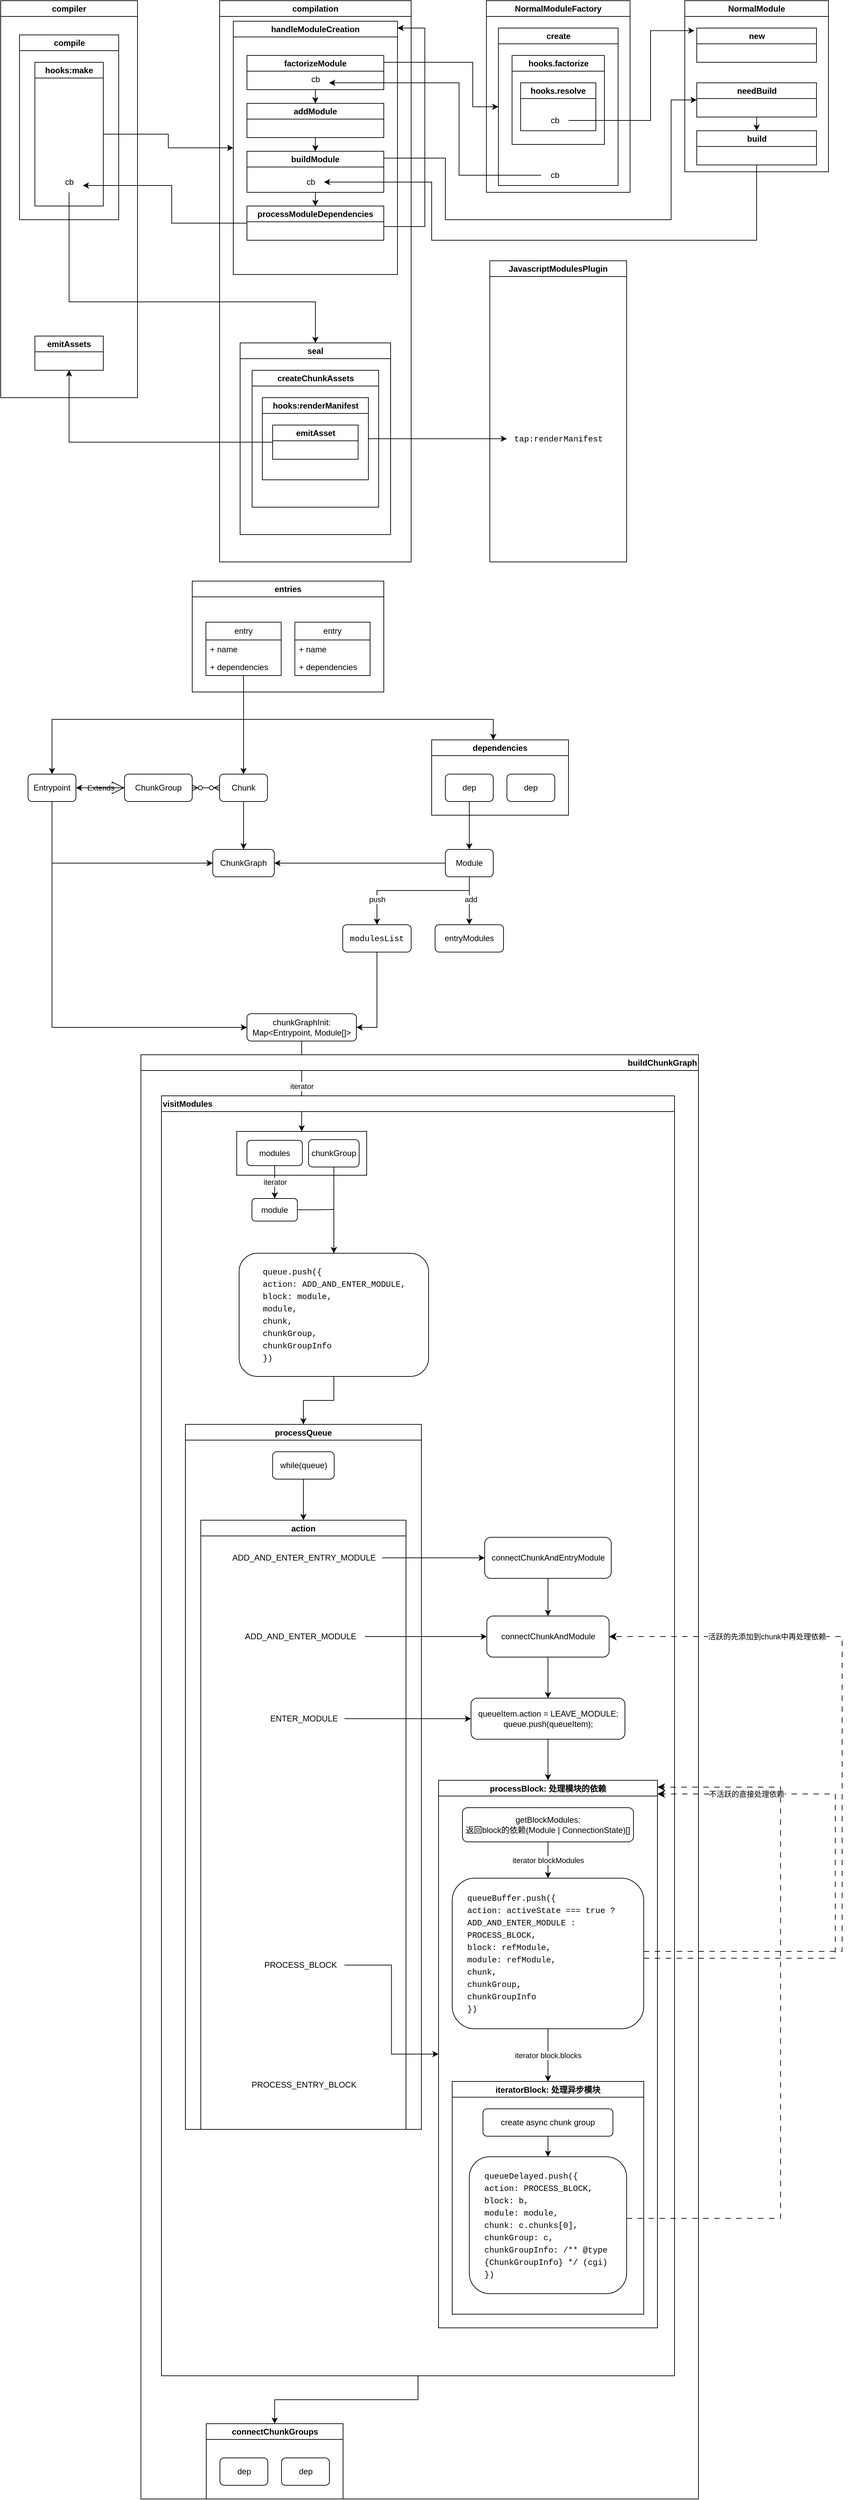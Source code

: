 <mxfile version="22.1.21" type="github">
  <diagram name="第 1 页" id="MVrE7ZpOwZZvy0ujSv35">
    <mxGraphModel dx="972" dy="691" grid="1" gridSize="10" guides="1" tooltips="1" connect="1" arrows="1" fold="1" page="1" pageScale="1" pageWidth="827" pageHeight="1169" math="0" shadow="0">
      <root>
        <mxCell id="0" />
        <mxCell id="1" parent="0" />
        <mxCell id="Hyx3UyOHCQJDbXDzl8Xv-9" value="compilation" style="swimlane;whiteSpace=wrap;html=1;" parent="1" vertex="1">
          <mxGeometry x="360" y="70" width="280" height="820" as="geometry">
            <mxRectangle x="70" y="110" width="110" height="30" as="alternateBounds" />
          </mxGeometry>
        </mxCell>
        <mxCell id="Hyx3UyOHCQJDbXDzl8Xv-68" value="seal" style="swimlane;whiteSpace=wrap;html=1;" parent="Hyx3UyOHCQJDbXDzl8Xv-9" vertex="1">
          <mxGeometry x="30" y="500" width="220" height="280" as="geometry" />
        </mxCell>
        <mxCell id="Hyx3UyOHCQJDbXDzl8Xv-69" value="createChunkAssets" style="swimlane;whiteSpace=wrap;html=1;" parent="Hyx3UyOHCQJDbXDzl8Xv-68" vertex="1">
          <mxGeometry x="17.5" y="40" width="185" height="200" as="geometry" />
        </mxCell>
        <mxCell id="Hyx3UyOHCQJDbXDzl8Xv-71" value="hooks:renderManifest" style="swimlane;whiteSpace=wrap;html=1;" parent="Hyx3UyOHCQJDbXDzl8Xv-69" vertex="1">
          <mxGeometry x="15" y="40" width="155" height="120" as="geometry" />
        </mxCell>
        <mxCell id="Hyx3UyOHCQJDbXDzl8Xv-72" value="emitAsset" style="swimlane;whiteSpace=wrap;html=1;" parent="Hyx3UyOHCQJDbXDzl8Xv-71" vertex="1">
          <mxGeometry x="15" y="40" width="125" height="50" as="geometry" />
        </mxCell>
        <mxCell id="Hyx3UyOHCQJDbXDzl8Xv-123" value="handleModuleCreation" style="swimlane;whiteSpace=wrap;html=1;" parent="Hyx3UyOHCQJDbXDzl8Xv-9" vertex="1">
          <mxGeometry x="20" y="30" width="240" height="370" as="geometry" />
        </mxCell>
        <mxCell id="Hyx3UyOHCQJDbXDzl8Xv-75" value="factorizeModule" style="swimlane;whiteSpace=wrap;html=1;" parent="Hyx3UyOHCQJDbXDzl8Xv-123" vertex="1">
          <mxGeometry x="20" y="50" width="200" height="50" as="geometry" />
        </mxCell>
        <mxCell id="Hyx3UyOHCQJDbXDzl8Xv-113" value="cb" style="text;html=1;align=center;verticalAlign=middle;resizable=0;points=[];autosize=1;strokeColor=none;fillColor=none;" parent="Hyx3UyOHCQJDbXDzl8Xv-75" vertex="1">
          <mxGeometry x="80" y="20" width="40" height="30" as="geometry" />
        </mxCell>
        <mxCell id="Hyx3UyOHCQJDbXDzl8Xv-79" value="addModule" style="swimlane;whiteSpace=wrap;html=1;" parent="Hyx3UyOHCQJDbXDzl8Xv-123" vertex="1">
          <mxGeometry x="20" y="120" width="200" height="50" as="geometry" />
        </mxCell>
        <mxCell id="Hyx3UyOHCQJDbXDzl8Xv-91" style="edgeStyle=orthogonalEdgeStyle;rounded=0;orthogonalLoop=1;jettySize=auto;html=1;" parent="Hyx3UyOHCQJDbXDzl8Xv-123" source="Hyx3UyOHCQJDbXDzl8Xv-75" target="Hyx3UyOHCQJDbXDzl8Xv-79" edge="1">
          <mxGeometry relative="1" as="geometry" />
        </mxCell>
        <mxCell id="Hyx3UyOHCQJDbXDzl8Xv-80" value="buildModule" style="swimlane;whiteSpace=wrap;html=1;" parent="Hyx3UyOHCQJDbXDzl8Xv-123" vertex="1">
          <mxGeometry x="20" y="190" width="200" height="60" as="geometry" />
        </mxCell>
        <mxCell id="Hyx3UyOHCQJDbXDzl8Xv-121" value="cb" style="text;html=1;align=center;verticalAlign=middle;resizable=0;points=[];autosize=1;strokeColor=none;fillColor=none;" parent="Hyx3UyOHCQJDbXDzl8Xv-80" vertex="1">
          <mxGeometry x="72.5" y="30" width="40" height="30" as="geometry" />
        </mxCell>
        <mxCell id="Hyx3UyOHCQJDbXDzl8Xv-92" style="edgeStyle=orthogonalEdgeStyle;rounded=0;orthogonalLoop=1;jettySize=auto;html=1;" parent="Hyx3UyOHCQJDbXDzl8Xv-123" source="Hyx3UyOHCQJDbXDzl8Xv-79" target="Hyx3UyOHCQJDbXDzl8Xv-80" edge="1">
          <mxGeometry relative="1" as="geometry" />
        </mxCell>
        <mxCell id="Hyx3UyOHCQJDbXDzl8Xv-126" style="edgeStyle=orthogonalEdgeStyle;rounded=0;orthogonalLoop=1;jettySize=auto;html=1;" parent="Hyx3UyOHCQJDbXDzl8Xv-123" source="Hyx3UyOHCQJDbXDzl8Xv-81" target="Hyx3UyOHCQJDbXDzl8Xv-123" edge="1">
          <mxGeometry relative="1" as="geometry">
            <Array as="points">
              <mxPoint x="280" y="300" />
              <mxPoint x="280" y="10" />
            </Array>
          </mxGeometry>
        </mxCell>
        <mxCell id="Hyx3UyOHCQJDbXDzl8Xv-81" value="processModuleDependencies" style="swimlane;whiteSpace=wrap;html=1;" parent="Hyx3UyOHCQJDbXDzl8Xv-123" vertex="1">
          <mxGeometry x="20" y="270" width="200" height="50" as="geometry" />
        </mxCell>
        <mxCell id="Hyx3UyOHCQJDbXDzl8Xv-93" style="edgeStyle=orthogonalEdgeStyle;rounded=0;orthogonalLoop=1;jettySize=auto;html=1;" parent="Hyx3UyOHCQJDbXDzl8Xv-123" source="Hyx3UyOHCQJDbXDzl8Xv-80" target="Hyx3UyOHCQJDbXDzl8Xv-81" edge="1">
          <mxGeometry relative="1" as="geometry" />
        </mxCell>
        <mxCell id="Hyx3UyOHCQJDbXDzl8Xv-11" value="compiler" style="swimlane;whiteSpace=wrap;html=1;" parent="1" vertex="1">
          <mxGeometry x="40" y="70" width="200" height="580" as="geometry">
            <mxRectangle x="70" y="110" width="110" height="30" as="alternateBounds" />
          </mxGeometry>
        </mxCell>
        <mxCell id="Hyx3UyOHCQJDbXDzl8Xv-83" value="compile" style="swimlane;whiteSpace=wrap;html=1;" parent="Hyx3UyOHCQJDbXDzl8Xv-11" vertex="1">
          <mxGeometry x="27.5" y="50" width="145" height="270" as="geometry" />
        </mxCell>
        <mxCell id="Hyx3UyOHCQJDbXDzl8Xv-84" value="hooks:make" style="swimlane;whiteSpace=wrap;html=1;" parent="Hyx3UyOHCQJDbXDzl8Xv-83" vertex="1">
          <mxGeometry x="22.5" y="40" width="100" height="210" as="geometry" />
        </mxCell>
        <mxCell id="Hyx3UyOHCQJDbXDzl8Xv-85" value="cb" style="text;html=1;align=center;verticalAlign=middle;resizable=0;points=[];autosize=1;strokeColor=none;fillColor=none;" parent="Hyx3UyOHCQJDbXDzl8Xv-84" vertex="1">
          <mxGeometry x="30" y="160" width="40" height="30" as="geometry" />
        </mxCell>
        <mxCell id="Hyx3UyOHCQJDbXDzl8Xv-87" value="emitAssets" style="swimlane;whiteSpace=wrap;html=1;" parent="Hyx3UyOHCQJDbXDzl8Xv-11" vertex="1">
          <mxGeometry x="50" y="490" width="100" height="50" as="geometry" />
        </mxCell>
        <mxCell id="Hyx3UyOHCQJDbXDzl8Xv-27" value="JavascriptModulesPlugin" style="swimlane;whiteSpace=wrap;html=1;" parent="1" vertex="1">
          <mxGeometry x="755" y="450" width="200" height="440" as="geometry">
            <mxRectangle x="70" y="110" width="110" height="30" as="alternateBounds" />
          </mxGeometry>
        </mxCell>
        <mxCell id="Hyx3UyOHCQJDbXDzl8Xv-31" value="&lt;div style=&quot;font-family: Menlo, Monaco, &amp;quot;Courier New&amp;quot;, monospace; line-height: 18px;&quot;&gt;tap:renderManifest&lt;/div&gt;" style="text;html=1;align=center;verticalAlign=middle;resizable=0;points=[];autosize=1;strokeColor=none;fillColor=none;labelBackgroundColor=default;fontColor=default;" parent="Hyx3UyOHCQJDbXDzl8Xv-27" vertex="1">
          <mxGeometry x="25" y="245" width="150" height="30" as="geometry" />
        </mxCell>
        <mxCell id="Hyx3UyOHCQJDbXDzl8Xv-40" style="edgeStyle=orthogonalEdgeStyle;rounded=0;orthogonalLoop=1;jettySize=auto;html=1;" parent="1" source="Hyx3UyOHCQJDbXDzl8Xv-71" target="Hyx3UyOHCQJDbXDzl8Xv-31" edge="1">
          <mxGeometry relative="1" as="geometry">
            <mxPoint x="475" y="375" as="sourcePoint" />
          </mxGeometry>
        </mxCell>
        <mxCell id="Hyx3UyOHCQJDbXDzl8Xv-64" style="edgeStyle=orthogonalEdgeStyle;rounded=0;orthogonalLoop=1;jettySize=auto;html=1;entryX=0.5;entryY=0;entryDx=0;entryDy=0;" parent="1" source="Hyx3UyOHCQJDbXDzl8Xv-85" target="Hyx3UyOHCQJDbXDzl8Xv-68" edge="1">
          <mxGeometry relative="1" as="geometry">
            <mxPoint x="151.5" y="365" as="sourcePoint" />
            <mxPoint x="360" y="265" as="targetPoint" />
            <Array as="points">
              <mxPoint x="140" y="510" />
              <mxPoint x="500" y="510" />
            </Array>
          </mxGeometry>
        </mxCell>
        <mxCell id="Hyx3UyOHCQJDbXDzl8Xv-74" style="edgeStyle=orthogonalEdgeStyle;rounded=0;orthogonalLoop=1;jettySize=auto;html=1;" parent="1" source="Hyx3UyOHCQJDbXDzl8Xv-72" target="Hyx3UyOHCQJDbXDzl8Xv-87" edge="1">
          <mxGeometry relative="1" as="geometry">
            <mxPoint x="171.5" y="535" as="targetPoint" />
          </mxGeometry>
        </mxCell>
        <mxCell id="Hyx3UyOHCQJDbXDzl8Xv-90" style="edgeStyle=orthogonalEdgeStyle;rounded=0;orthogonalLoop=1;jettySize=auto;html=1;" parent="1" source="Hyx3UyOHCQJDbXDzl8Xv-81" target="Hyx3UyOHCQJDbXDzl8Xv-85" edge="1">
          <mxGeometry relative="1" as="geometry">
            <Array as="points">
              <mxPoint x="290" y="395" />
              <mxPoint x="290" y="340" />
            </Array>
          </mxGeometry>
        </mxCell>
        <mxCell id="Hyx3UyOHCQJDbXDzl8Xv-94" value="NormalModuleFactory" style="swimlane;whiteSpace=wrap;html=1;" parent="1" vertex="1">
          <mxGeometry x="750" y="70" width="210" height="280" as="geometry" />
        </mxCell>
        <mxCell id="Hyx3UyOHCQJDbXDzl8Xv-95" value="create" style="swimlane;whiteSpace=wrap;html=1;" parent="Hyx3UyOHCQJDbXDzl8Xv-94" vertex="1">
          <mxGeometry x="17.5" y="40" width="175" height="230" as="geometry" />
        </mxCell>
        <mxCell id="Hyx3UyOHCQJDbXDzl8Xv-96" value="hooks.factorize" style="swimlane;whiteSpace=wrap;html=1;" parent="Hyx3UyOHCQJDbXDzl8Xv-95" vertex="1">
          <mxGeometry x="20" y="40" width="135" height="130" as="geometry" />
        </mxCell>
        <mxCell id="Hyx3UyOHCQJDbXDzl8Xv-99" value="hooks.resolve" style="swimlane;whiteSpace=wrap;html=1;" parent="Hyx3UyOHCQJDbXDzl8Xv-96" vertex="1">
          <mxGeometry x="12.5" y="40" width="110" height="70" as="geometry" />
        </mxCell>
        <mxCell id="Hyx3UyOHCQJDbXDzl8Xv-108" value="cb" style="text;html=1;align=center;verticalAlign=middle;resizable=0;points=[];autosize=1;strokeColor=none;fillColor=none;" parent="Hyx3UyOHCQJDbXDzl8Xv-99" vertex="1">
          <mxGeometry x="30" y="40" width="40" height="30" as="geometry" />
        </mxCell>
        <mxCell id="Hyx3UyOHCQJDbXDzl8Xv-111" value="cb" style="text;html=1;align=center;verticalAlign=middle;resizable=0;points=[];autosize=1;strokeColor=none;fillColor=none;" parent="Hyx3UyOHCQJDbXDzl8Xv-95" vertex="1">
          <mxGeometry x="62.5" y="200" width="40" height="30" as="geometry" />
        </mxCell>
        <mxCell id="Hyx3UyOHCQJDbXDzl8Xv-101" value="NormalModule" style="swimlane;whiteSpace=wrap;html=1;" parent="1" vertex="1">
          <mxGeometry x="1040" y="70" width="210" height="250" as="geometry" />
        </mxCell>
        <mxCell id="Hyx3UyOHCQJDbXDzl8Xv-105" value="new" style="swimlane;whiteSpace=wrap;html=1;" parent="Hyx3UyOHCQJDbXDzl8Xv-101" vertex="1">
          <mxGeometry x="17.5" y="40" width="175" height="50" as="geometry" />
        </mxCell>
        <mxCell id="Hyx3UyOHCQJDbXDzl8Xv-118" value="build" style="swimlane;whiteSpace=wrap;html=1;" parent="Hyx3UyOHCQJDbXDzl8Xv-101" vertex="1">
          <mxGeometry x="17.5" y="190" width="175" height="50" as="geometry" />
        </mxCell>
        <mxCell id="Hyx3UyOHCQJDbXDzl8Xv-120" style="edgeStyle=orthogonalEdgeStyle;rounded=0;orthogonalLoop=1;jettySize=auto;html=1;" parent="Hyx3UyOHCQJDbXDzl8Xv-101" source="Hyx3UyOHCQJDbXDzl8Xv-117" target="Hyx3UyOHCQJDbXDzl8Xv-118" edge="1">
          <mxGeometry relative="1" as="geometry" />
        </mxCell>
        <mxCell id="Hyx3UyOHCQJDbXDzl8Xv-117" value="needBuild" style="swimlane;whiteSpace=wrap;html=1;" parent="Hyx3UyOHCQJDbXDzl8Xv-101" vertex="1">
          <mxGeometry x="17.5" y="120" width="175" height="50" as="geometry" />
        </mxCell>
        <mxCell id="Hyx3UyOHCQJDbXDzl8Xv-109" style="edgeStyle=orthogonalEdgeStyle;rounded=0;orthogonalLoop=1;jettySize=auto;html=1;entryX=-0.02;entryY=0.076;entryDx=0;entryDy=0;entryPerimeter=0;" parent="1" source="Hyx3UyOHCQJDbXDzl8Xv-108" target="Hyx3UyOHCQJDbXDzl8Xv-105" edge="1">
          <mxGeometry relative="1" as="geometry">
            <Array as="points">
              <mxPoint x="990" y="245" />
              <mxPoint x="990" y="114" />
            </Array>
          </mxGeometry>
        </mxCell>
        <mxCell id="Hyx3UyOHCQJDbXDzl8Xv-110" style="edgeStyle=orthogonalEdgeStyle;rounded=0;orthogonalLoop=1;jettySize=auto;html=1;" parent="1" source="Hyx3UyOHCQJDbXDzl8Xv-75" target="Hyx3UyOHCQJDbXDzl8Xv-95" edge="1">
          <mxGeometry relative="1" as="geometry">
            <mxPoint x="550" y="124" as="targetPoint" />
            <Array as="points">
              <mxPoint x="730" y="160" />
              <mxPoint x="730" y="225" />
            </Array>
          </mxGeometry>
        </mxCell>
        <mxCell id="Hyx3UyOHCQJDbXDzl8Xv-114" style="edgeStyle=orthogonalEdgeStyle;rounded=0;orthogonalLoop=1;jettySize=auto;html=1;" parent="1" source="Hyx3UyOHCQJDbXDzl8Xv-111" target="Hyx3UyOHCQJDbXDzl8Xv-113" edge="1">
          <mxGeometry relative="1" as="geometry">
            <Array as="points">
              <mxPoint x="710" y="325" />
              <mxPoint x="710" y="190" />
            </Array>
          </mxGeometry>
        </mxCell>
        <mxCell id="Hyx3UyOHCQJDbXDzl8Xv-119" style="edgeStyle=orthogonalEdgeStyle;rounded=0;orthogonalLoop=1;jettySize=auto;html=1;" parent="1" source="Hyx3UyOHCQJDbXDzl8Xv-80" target="Hyx3UyOHCQJDbXDzl8Xv-117" edge="1">
          <mxGeometry relative="1" as="geometry">
            <Array as="points">
              <mxPoint x="690" y="300" />
              <mxPoint x="690" y="390" />
              <mxPoint x="1020" y="390" />
              <mxPoint x="1020" y="215" />
            </Array>
          </mxGeometry>
        </mxCell>
        <mxCell id="Hyx3UyOHCQJDbXDzl8Xv-122" style="edgeStyle=orthogonalEdgeStyle;rounded=0;orthogonalLoop=1;jettySize=auto;html=1;" parent="1" source="Hyx3UyOHCQJDbXDzl8Xv-118" target="Hyx3UyOHCQJDbXDzl8Xv-121" edge="1">
          <mxGeometry relative="1" as="geometry">
            <Array as="points">
              <mxPoint x="1145" y="420" />
              <mxPoint x="670" y="420" />
              <mxPoint x="670" y="335" />
            </Array>
          </mxGeometry>
        </mxCell>
        <mxCell id="Hyx3UyOHCQJDbXDzl8Xv-124" style="edgeStyle=orthogonalEdgeStyle;rounded=0;orthogonalLoop=1;jettySize=auto;html=1;" parent="1" source="Hyx3UyOHCQJDbXDzl8Xv-84" target="Hyx3UyOHCQJDbXDzl8Xv-123" edge="1">
          <mxGeometry relative="1" as="geometry" />
        </mxCell>
        <mxCell id="Hyx3UyOHCQJDbXDzl8Xv-207" style="edgeStyle=orthogonalEdgeStyle;rounded=0;orthogonalLoop=1;jettySize=auto;html=1;" parent="1" source="Hyx3UyOHCQJDbXDzl8Xv-208" target="Hyx3UyOHCQJDbXDzl8Xv-217" edge="1">
          <mxGeometry relative="1" as="geometry">
            <Array as="points">
              <mxPoint x="395" y="1120" />
              <mxPoint x="115" y="1120" />
            </Array>
          </mxGeometry>
        </mxCell>
        <mxCell id="Hyx3UyOHCQJDbXDzl8Xv-214" style="edgeStyle=orthogonalEdgeStyle;rounded=0;orthogonalLoop=1;jettySize=auto;html=1;" parent="1" source="Hyx3UyOHCQJDbXDzl8Xv-208" target="Hyx3UyOHCQJDbXDzl8Xv-216" edge="1">
          <mxGeometry relative="1" as="geometry">
            <mxPoint x="166" y="1132" as="targetPoint" />
          </mxGeometry>
        </mxCell>
        <mxCell id="Hyx3UyOHCQJDbXDzl8Xv-247" style="edgeStyle=orthogonalEdgeStyle;rounded=0;orthogonalLoop=1;jettySize=auto;html=1;" parent="1" source="Hyx3UyOHCQJDbXDzl8Xv-216" target="Hyx3UyOHCQJDbXDzl8Xv-237" edge="1">
          <mxGeometry relative="1" as="geometry">
            <Array as="points">
              <mxPoint x="395" y="1330" />
            </Array>
          </mxGeometry>
        </mxCell>
        <mxCell id="Hyx3UyOHCQJDbXDzl8Xv-216" value="Chunk" style="rounded=1;whiteSpace=wrap;html=1;" parent="1" vertex="1">
          <mxGeometry x="360" y="1200" width="70" height="40" as="geometry" />
        </mxCell>
        <mxCell id="Hyx3UyOHCQJDbXDzl8Xv-219" value="Extends" style="endArrow=block;endSize=16;endFill=0;html=1;rounded=0;" parent="1" source="Hyx3UyOHCQJDbXDzl8Xv-217" target="Hyx3UyOHCQJDbXDzl8Xv-218" edge="1">
          <mxGeometry x="0.01" width="160" relative="1" as="geometry">
            <mxPoint x="265.44" y="1309" as="sourcePoint" />
            <mxPoint x="265.44" y="1375" as="targetPoint" />
            <mxPoint as="offset" />
          </mxGeometry>
        </mxCell>
        <mxCell id="Hyx3UyOHCQJDbXDzl8Xv-220" value="" style="edgeStyle=entityRelationEdgeStyle;fontSize=12;html=1;endArrow=ERzeroToMany;endFill=1;startArrow=ERzeroToMany;rounded=0;" parent="1" source="Hyx3UyOHCQJDbXDzl8Xv-216" target="Hyx3UyOHCQJDbXDzl8Xv-218" edge="1">
          <mxGeometry width="100" height="100" relative="1" as="geometry">
            <mxPoint x="411" y="1330" as="sourcePoint" />
            <mxPoint x="351" y="1450" as="targetPoint" />
          </mxGeometry>
        </mxCell>
        <mxCell id="Hyx3UyOHCQJDbXDzl8Xv-222" style="edgeStyle=orthogonalEdgeStyle;rounded=0;orthogonalLoop=1;jettySize=auto;html=1;" parent="1" source="Hyx3UyOHCQJDbXDzl8Xv-208" target="Hyx3UyOHCQJDbXDzl8Xv-276" edge="1">
          <mxGeometry relative="1" as="geometry">
            <mxPoint x="421.0" y="1170" as="targetPoint" />
            <Array as="points">
              <mxPoint x="395" y="1120" />
              <mxPoint x="760" y="1120" />
            </Array>
          </mxGeometry>
        </mxCell>
        <mxCell id="Hyx3UyOHCQJDbXDzl8Xv-238" value="" style="edgeStyle=orthogonalEdgeStyle;rounded=0;orthogonalLoop=1;jettySize=auto;html=1;" parent="1" source="Hyx3UyOHCQJDbXDzl8Xv-234" target="Hyx3UyOHCQJDbXDzl8Xv-237" edge="1">
          <mxGeometry relative="1" as="geometry">
            <mxPoint x="241" y="1520" as="targetPoint" />
            <Array as="points">
              <mxPoint x="725" y="1330" />
            </Array>
          </mxGeometry>
        </mxCell>
        <mxCell id="Hyx3UyOHCQJDbXDzl8Xv-278" style="edgeStyle=orthogonalEdgeStyle;rounded=0;orthogonalLoop=1;jettySize=auto;html=1;" parent="1" source="Hyx3UyOHCQJDbXDzl8Xv-234" target="Hyx3UyOHCQJDbXDzl8Xv-258" edge="1">
          <mxGeometry relative="1" as="geometry" />
        </mxCell>
        <mxCell id="Hyx3UyOHCQJDbXDzl8Xv-279" value="add" style="edgeLabel;html=1;align=center;verticalAlign=middle;resizable=0;points=[];" parent="Hyx3UyOHCQJDbXDzl8Xv-278" vertex="1" connectable="0">
          <mxGeometry x="-0.076" y="2" relative="1" as="geometry">
            <mxPoint as="offset" />
          </mxGeometry>
        </mxCell>
        <mxCell id="Hyx3UyOHCQJDbXDzl8Xv-284" style="edgeStyle=orthogonalEdgeStyle;rounded=0;orthogonalLoop=1;jettySize=auto;html=1;" parent="1" source="Hyx3UyOHCQJDbXDzl8Xv-234" target="Hyx3UyOHCQJDbXDzl8Xv-283" edge="1">
          <mxGeometry relative="1" as="geometry">
            <Array as="points">
              <mxPoint x="725" y="1370" />
              <mxPoint x="590" y="1370" />
            </Array>
          </mxGeometry>
        </mxCell>
        <mxCell id="Hyx3UyOHCQJDbXDzl8Xv-287" value="push" style="edgeLabel;html=1;align=center;verticalAlign=middle;resizable=0;points=[];" parent="Hyx3UyOHCQJDbXDzl8Xv-284" vertex="1" connectable="0">
          <mxGeometry x="0.632" relative="1" as="geometry">
            <mxPoint as="offset" />
          </mxGeometry>
        </mxCell>
        <mxCell id="Hyx3UyOHCQJDbXDzl8Xv-234" value="Module" style="rounded=1;whiteSpace=wrap;html=1;" parent="1" vertex="1">
          <mxGeometry x="690" y="1310" width="70" height="40" as="geometry" />
        </mxCell>
        <mxCell id="Hyx3UyOHCQJDbXDzl8Xv-237" value="ChunkGraph" style="rounded=1;whiteSpace=wrap;html=1;" parent="1" vertex="1">
          <mxGeometry x="350" y="1310" width="90" height="40" as="geometry" />
        </mxCell>
        <mxCell id="Hyx3UyOHCQJDbXDzl8Xv-243" value="" style="edgeStyle=orthogonalEdgeStyle;rounded=0;orthogonalLoop=1;jettySize=auto;html=1;" parent="1" source="Hyx3UyOHCQJDbXDzl8Xv-218" target="Hyx3UyOHCQJDbXDzl8Xv-217" edge="1">
          <mxGeometry relative="1" as="geometry">
            <mxPoint x="330" y="1320" as="sourcePoint" />
            <mxPoint x="115" y="1500" as="targetPoint" />
            <Array as="points" />
          </mxGeometry>
        </mxCell>
        <mxCell id="Hyx3UyOHCQJDbXDzl8Xv-246" style="edgeStyle=orthogonalEdgeStyle;rounded=0;orthogonalLoop=1;jettySize=auto;html=1;" parent="1" source="Hyx3UyOHCQJDbXDzl8Xv-217" target="Hyx3UyOHCQJDbXDzl8Xv-237" edge="1">
          <mxGeometry relative="1" as="geometry">
            <Array as="points">
              <mxPoint x="115" y="1330" />
            </Array>
          </mxGeometry>
        </mxCell>
        <mxCell id="Hyx3UyOHCQJDbXDzl8Xv-272" style="edgeStyle=orthogonalEdgeStyle;rounded=0;orthogonalLoop=1;jettySize=auto;html=1;" parent="1" source="Hyx3UyOHCQJDbXDzl8Xv-217" target="Hyx3UyOHCQJDbXDzl8Xv-273" edge="1">
          <mxGeometry relative="1" as="geometry">
            <mxPoint x="120" y="1640" as="targetPoint" />
            <Array as="points">
              <mxPoint x="115" y="1570" />
            </Array>
          </mxGeometry>
        </mxCell>
        <mxCell id="Hyx3UyOHCQJDbXDzl8Xv-217" value="Entrypoint" style="rounded=1;whiteSpace=wrap;html=1;" parent="1" vertex="1">
          <mxGeometry x="80" y="1200" width="70" height="40" as="geometry" />
        </mxCell>
        <mxCell id="Hyx3UyOHCQJDbXDzl8Xv-218" value="ChunkGroup" style="rounded=1;whiteSpace=wrap;html=1;" parent="1" vertex="1">
          <mxGeometry x="221" y="1200" width="99" height="40" as="geometry" />
        </mxCell>
        <mxCell id="Hyx3UyOHCQJDbXDzl8Xv-258" value="entryModules" style="rounded=1;whiteSpace=wrap;html=1;" parent="1" vertex="1">
          <mxGeometry x="675" y="1420" width="100" height="40" as="geometry" />
        </mxCell>
        <mxCell id="wv2YPF_jsLJIBkKBlA4p-21" style="edgeStyle=orthogonalEdgeStyle;rounded=0;orthogonalLoop=1;jettySize=auto;html=1;" parent="1" source="Hyx3UyOHCQJDbXDzl8Xv-273" target="wv2YPF_jsLJIBkKBlA4p-72" edge="1">
          <mxGeometry relative="1" as="geometry">
            <mxPoint x="480" y="1710" as="targetPoint" />
          </mxGeometry>
        </mxCell>
        <mxCell id="wv2YPF_jsLJIBkKBlA4p-48" value="iterator" style="edgeLabel;html=1;align=center;verticalAlign=middle;resizable=0;points=[];" parent="wv2YPF_jsLJIBkKBlA4p-21" vertex="1" connectable="0">
          <mxGeometry x="0.067" y="2" relative="1" as="geometry">
            <mxPoint x="-2" y="-5" as="offset" />
          </mxGeometry>
        </mxCell>
        <mxCell id="Hyx3UyOHCQJDbXDzl8Xv-273" value="chunkGraphInit:&lt;br&gt;Map&amp;lt;Entrypoint, Module[]&amp;gt;" style="rounded=1;whiteSpace=wrap;html=1;" parent="1" vertex="1">
          <mxGeometry x="400" y="1550" width="160" height="40" as="geometry" />
        </mxCell>
        <mxCell id="Hyx3UyOHCQJDbXDzl8Xv-275" value="entries" style="swimlane;whiteSpace=wrap;html=1;" parent="1" vertex="1">
          <mxGeometry x="320" y="918" width="280" height="162" as="geometry" />
        </mxCell>
        <mxCell id="Hyx3UyOHCQJDbXDzl8Xv-208" value="entry" style="swimlane;fontStyle=0;childLayout=stackLayout;horizontal=1;startSize=26;fillColor=none;horizontalStack=0;resizeParent=1;resizeParentMax=0;resizeLast=0;collapsible=1;marginBottom=0;whiteSpace=wrap;html=1;" parent="Hyx3UyOHCQJDbXDzl8Xv-275" vertex="1">
          <mxGeometry x="20" y="60" width="110" height="78" as="geometry" />
        </mxCell>
        <mxCell id="Hyx3UyOHCQJDbXDzl8Xv-209" value="+ name" style="text;strokeColor=none;fillColor=none;align=left;verticalAlign=top;spacingLeft=4;spacingRight=4;overflow=hidden;rotatable=0;points=[[0,0.5],[1,0.5]];portConstraint=eastwest;whiteSpace=wrap;html=1;" parent="Hyx3UyOHCQJDbXDzl8Xv-208" vertex="1">
          <mxGeometry y="26" width="110" height="26" as="geometry" />
        </mxCell>
        <mxCell id="Hyx3UyOHCQJDbXDzl8Xv-210" value="+&amp;nbsp;dependencies" style="text;strokeColor=none;fillColor=none;align=left;verticalAlign=top;spacingLeft=4;spacingRight=4;overflow=hidden;rotatable=0;points=[[0,0.5],[1,0.5]];portConstraint=eastwest;whiteSpace=wrap;html=1;" parent="Hyx3UyOHCQJDbXDzl8Xv-208" vertex="1">
          <mxGeometry y="52" width="110" height="26" as="geometry" />
        </mxCell>
        <mxCell id="Hyx3UyOHCQJDbXDzl8Xv-211" value="entry" style="swimlane;fontStyle=0;childLayout=stackLayout;horizontal=1;startSize=26;fillColor=none;horizontalStack=0;resizeParent=1;resizeParentMax=0;resizeLast=0;collapsible=1;marginBottom=0;whiteSpace=wrap;html=1;" parent="Hyx3UyOHCQJDbXDzl8Xv-275" vertex="1">
          <mxGeometry x="150" y="60" width="110" height="78" as="geometry" />
        </mxCell>
        <mxCell id="Hyx3UyOHCQJDbXDzl8Xv-212" value="+ name" style="text;strokeColor=none;fillColor=none;align=left;verticalAlign=top;spacingLeft=4;spacingRight=4;overflow=hidden;rotatable=0;points=[[0,0.5],[1,0.5]];portConstraint=eastwest;whiteSpace=wrap;html=1;" parent="Hyx3UyOHCQJDbXDzl8Xv-211" vertex="1">
          <mxGeometry y="26" width="110" height="26" as="geometry" />
        </mxCell>
        <mxCell id="Hyx3UyOHCQJDbXDzl8Xv-213" value="+&amp;nbsp;dependencies" style="text;strokeColor=none;fillColor=none;align=left;verticalAlign=top;spacingLeft=4;spacingRight=4;overflow=hidden;rotatable=0;points=[[0,0.5],[1,0.5]];portConstraint=eastwest;whiteSpace=wrap;html=1;" parent="Hyx3UyOHCQJDbXDzl8Xv-211" vertex="1">
          <mxGeometry y="52" width="110" height="26" as="geometry" />
        </mxCell>
        <mxCell id="Hyx3UyOHCQJDbXDzl8Xv-276" value="dependencies" style="swimlane;whiteSpace=wrap;html=1;" parent="1" vertex="1">
          <mxGeometry x="670" y="1150" width="200" height="110" as="geometry" />
        </mxCell>
        <mxCell id="Hyx3UyOHCQJDbXDzl8Xv-221" value="dep" style="rounded=1;whiteSpace=wrap;html=1;" parent="Hyx3UyOHCQJDbXDzl8Xv-276" vertex="1">
          <mxGeometry x="20" y="50" width="70" height="40" as="geometry" />
        </mxCell>
        <mxCell id="Hyx3UyOHCQJDbXDzl8Xv-227" value="dep" style="rounded=1;whiteSpace=wrap;html=1;" parent="Hyx3UyOHCQJDbXDzl8Xv-276" vertex="1">
          <mxGeometry x="110" y="50" width="70" height="40" as="geometry" />
        </mxCell>
        <mxCell id="Hyx3UyOHCQJDbXDzl8Xv-277" style="edgeStyle=orthogonalEdgeStyle;rounded=0;orthogonalLoop=1;jettySize=auto;html=1;" parent="1" source="Hyx3UyOHCQJDbXDzl8Xv-221" target="Hyx3UyOHCQJDbXDzl8Xv-234" edge="1">
          <mxGeometry relative="1" as="geometry" />
        </mxCell>
        <mxCell id="Hyx3UyOHCQJDbXDzl8Xv-288" style="edgeStyle=orthogonalEdgeStyle;rounded=0;orthogonalLoop=1;jettySize=auto;html=1;entryX=1;entryY=0.5;entryDx=0;entryDy=0;" parent="1" source="Hyx3UyOHCQJDbXDzl8Xv-283" target="Hyx3UyOHCQJDbXDzl8Xv-273" edge="1">
          <mxGeometry relative="1" as="geometry" />
        </mxCell>
        <mxCell id="Hyx3UyOHCQJDbXDzl8Xv-283" value="&lt;div style=&quot;font-family: Menlo, Monaco, &amp;quot;Courier New&amp;quot;, monospace; line-height: 18px;&quot;&gt;modulesList&lt;br&gt;&lt;/div&gt;" style="rounded=1;whiteSpace=wrap;html=1;" parent="1" vertex="1">
          <mxGeometry x="540" y="1420" width="100" height="40" as="geometry" />
        </mxCell>
        <mxCell id="wv2YPF_jsLJIBkKBlA4p-13" value="buildChunkGraph" style="swimlane;whiteSpace=wrap;html=1;align=right;" parent="1" vertex="1">
          <mxGeometry x="245" y="1610" width="815" height="2110" as="geometry" />
        </mxCell>
        <mxCell id="wv2YPF_jsLJIBkKBlA4p-25" value="visitModules" style="swimlane;whiteSpace=wrap;html=1;align=left;" parent="wv2YPF_jsLJIBkKBlA4p-13" vertex="1">
          <mxGeometry x="30" y="60" width="750" height="1870" as="geometry" />
        </mxCell>
        <mxCell id="wv2YPF_jsLJIBkKBlA4p-146" style="edgeStyle=orthogonalEdgeStyle;rounded=0;orthogonalLoop=1;jettySize=auto;html=1;" parent="wv2YPF_jsLJIBkKBlA4p-25" source="wv2YPF_jsLJIBkKBlA4p-58" target="wv2YPF_jsLJIBkKBlA4p-101" edge="1">
          <mxGeometry relative="1" as="geometry" />
        </mxCell>
        <mxCell id="wv2YPF_jsLJIBkKBlA4p-58" value="&lt;div style=&quot;text-align: left;&quot;&gt;&lt;div style=&quot;font-family: Menlo, Monaco, &amp;quot;Courier New&amp;quot;, monospace; line-height: 18px;&quot;&gt;&lt;div&gt;queue.&lt;span style=&quot;&quot;&gt;push&lt;/span&gt;({&lt;/div&gt;&lt;div&gt;          &lt;span style=&quot;&quot;&gt;action&lt;/span&gt;: &lt;span style=&quot;&quot;&gt;ADD_AND_ENTER_MODULE&lt;/span&gt;,&lt;/div&gt;&lt;div&gt;          &lt;span style=&quot;&quot;&gt;block&lt;/span&gt;: &lt;span style=&quot;&quot;&gt;module&lt;/span&gt;,&lt;/div&gt;&lt;div&gt;          &lt;span style=&quot;&quot;&gt;module&lt;/span&gt;,&lt;/div&gt;&lt;div&gt;          &lt;span style=&quot;&quot;&gt;chunk&lt;/span&gt;,&lt;/div&gt;&lt;div&gt;          &lt;span style=&quot;&quot;&gt;chunkGroup&lt;/span&gt;,&lt;/div&gt;&lt;div&gt;          &lt;span style=&quot;&quot;&gt;chunkGroupInfo&lt;/span&gt;&lt;/div&gt;&lt;div&gt;        })&lt;/div&gt;&lt;/div&gt;&lt;/div&gt;" style="rounded=1;whiteSpace=wrap;html=1;strokeColor=default;fontColor=default;labelBackgroundColor=none;" parent="wv2YPF_jsLJIBkKBlA4p-25" vertex="1">
          <mxGeometry x="113.5" y="230" width="277" height="180" as="geometry" />
        </mxCell>
        <mxCell id="wv2YPF_jsLJIBkKBlA4p-119" style="edgeStyle=orthogonalEdgeStyle;rounded=0;orthogonalLoop=1;jettySize=auto;html=1;" parent="wv2YPF_jsLJIBkKBlA4p-25" source="wv2YPF_jsLJIBkKBlA4p-38" target="wv2YPF_jsLJIBkKBlA4p-58" edge="1">
          <mxGeometry relative="1" as="geometry">
            <Array as="points">
              <mxPoint x="225" y="166" />
              <mxPoint x="252" y="166" />
            </Array>
          </mxGeometry>
        </mxCell>
        <mxCell id="wv2YPF_jsLJIBkKBlA4p-38" value="module" style="rounded=1;whiteSpace=wrap;html=1;" parent="wv2YPF_jsLJIBkKBlA4p-25" vertex="1">
          <mxGeometry x="132.25" y="150" width="66.5" height="33" as="geometry" />
        </mxCell>
        <mxCell id="wv2YPF_jsLJIBkKBlA4p-74" value="" style="group" parent="wv2YPF_jsLJIBkKBlA4p-25" vertex="1" connectable="0">
          <mxGeometry x="110" y="52" width="190" height="64" as="geometry" />
        </mxCell>
        <mxCell id="wv2YPF_jsLJIBkKBlA4p-72" value="" style="whiteSpace=wrap;html=1;" parent="wv2YPF_jsLJIBkKBlA4p-74" vertex="1">
          <mxGeometry width="190" height="64" as="geometry" />
        </mxCell>
        <mxCell id="wv2YPF_jsLJIBkKBlA4p-71" value="chunkGroup" style="rounded=1;whiteSpace=wrap;html=1;" parent="wv2YPF_jsLJIBkKBlA4p-74" vertex="1">
          <mxGeometry x="105" y="12" width="74" height="40" as="geometry" />
        </mxCell>
        <mxCell id="wv2YPF_jsLJIBkKBlA4p-70" value="modules" style="rounded=1;whiteSpace=wrap;html=1;" parent="wv2YPF_jsLJIBkKBlA4p-74" vertex="1">
          <mxGeometry x="15" y="13" width="81" height="37" as="geometry" />
        </mxCell>
        <mxCell id="wv2YPF_jsLJIBkKBlA4p-76" value="iterator" style="edgeStyle=orthogonalEdgeStyle;rounded=0;orthogonalLoop=1;jettySize=auto;html=1;" parent="wv2YPF_jsLJIBkKBlA4p-25" source="wv2YPF_jsLJIBkKBlA4p-70" target="wv2YPF_jsLJIBkKBlA4p-38" edge="1">
          <mxGeometry relative="1" as="geometry" />
        </mxCell>
        <mxCell id="wv2YPF_jsLJIBkKBlA4p-78" style="edgeStyle=orthogonalEdgeStyle;rounded=0;orthogonalLoop=1;jettySize=auto;html=1;" parent="wv2YPF_jsLJIBkKBlA4p-25" source="wv2YPF_jsLJIBkKBlA4p-71" target="wv2YPF_jsLJIBkKBlA4p-58" edge="1">
          <mxGeometry relative="1" as="geometry" />
        </mxCell>
        <mxCell id="wv2YPF_jsLJIBkKBlA4p-101" value="processQueue" style="swimlane;" parent="wv2YPF_jsLJIBkKBlA4p-25" vertex="1">
          <mxGeometry x="35" y="480" width="345" height="1030" as="geometry" />
        </mxCell>
        <mxCell id="wv2YPF_jsLJIBkKBlA4p-104" style="edgeStyle=orthogonalEdgeStyle;rounded=0;orthogonalLoop=1;jettySize=auto;html=1;" parent="wv2YPF_jsLJIBkKBlA4p-101" source="wv2YPF_jsLJIBkKBlA4p-102" target="wv2YPF_jsLJIBkKBlA4p-125" edge="1">
          <mxGeometry relative="1" as="geometry">
            <mxPoint x="172.5" y="100" as="targetPoint" />
          </mxGeometry>
        </mxCell>
        <mxCell id="wv2YPF_jsLJIBkKBlA4p-102" value="while(queue)" style="rounded=1;whiteSpace=wrap;html=1;" parent="wv2YPF_jsLJIBkKBlA4p-101" vertex="1">
          <mxGeometry x="127.5" y="40" width="90" height="40" as="geometry" />
        </mxCell>
        <mxCell id="wv2YPF_jsLJIBkKBlA4p-125" value="action" style="swimlane;" parent="wv2YPF_jsLJIBkKBlA4p-101" vertex="1">
          <mxGeometry x="22.5" y="140" width="300" height="890" as="geometry" />
        </mxCell>
        <mxCell id="wv2YPF_jsLJIBkKBlA4p-126" value="ADD_AND_ENTER_ENTRY_MODULE" style="text;html=1;align=center;verticalAlign=middle;resizable=0;points=[];autosize=1;strokeColor=none;fillColor=none;" parent="wv2YPF_jsLJIBkKBlA4p-125" vertex="1">
          <mxGeometry x="35" y="40" width="230" height="30" as="geometry" />
        </mxCell>
        <mxCell id="wv2YPF_jsLJIBkKBlA4p-127" value="PROCESS_BLOCK" style="text;html=1;align=center;verticalAlign=middle;resizable=0;points=[];autosize=1;strokeColor=none;fillColor=none;" parent="wv2YPF_jsLJIBkKBlA4p-125" vertex="1">
          <mxGeometry x="80" y="635" width="130" height="30" as="geometry" />
        </mxCell>
        <mxCell id="wv2YPF_jsLJIBkKBlA4p-131" value="ADD_AND_ENTER_MODULE" style="text;html=1;align=center;verticalAlign=middle;resizable=0;points=[];autosize=1;strokeColor=none;fillColor=none;" parent="wv2YPF_jsLJIBkKBlA4p-125" vertex="1">
          <mxGeometry x="50" y="155" width="190" height="30" as="geometry" />
        </mxCell>
        <mxCell id="wv2YPF_jsLJIBkKBlA4p-139" value="ENTER_MODULE" style="text;html=1;align=center;verticalAlign=middle;resizable=0;points=[];autosize=1;strokeColor=none;fillColor=none;" parent="wv2YPF_jsLJIBkKBlA4p-125" vertex="1">
          <mxGeometry x="90" y="275" width="120" height="30" as="geometry" />
        </mxCell>
        <mxCell id="wv2YPF_jsLJIBkKBlA4p-145" value="PROCESS_ENTRY_BLOCK" style="text;html=1;align=center;verticalAlign=middle;resizable=0;points=[];autosize=1;strokeColor=none;fillColor=none;" parent="wv2YPF_jsLJIBkKBlA4p-125" vertex="1">
          <mxGeometry x="60" y="810" width="180" height="30" as="geometry" />
        </mxCell>
        <mxCell id="wv2YPF_jsLJIBkKBlA4p-112" value="processBlock: 处理模块的依赖" style="swimlane;" parent="wv2YPF_jsLJIBkKBlA4p-25" vertex="1">
          <mxGeometry x="405.01" y="1000" width="320" height="800" as="geometry" />
        </mxCell>
        <mxCell id="wv2YPF_jsLJIBkKBlA4p-114" value="iterator&amp;nbsp;blockModules" style="edgeStyle=orthogonalEdgeStyle;rounded=0;orthogonalLoop=1;jettySize=auto;html=1;" parent="wv2YPF_jsLJIBkKBlA4p-112" source="wv2YPF_jsLJIBkKBlA4p-82" target="wv2YPF_jsLJIBkKBlA4p-113" edge="1">
          <mxGeometry relative="1" as="geometry" />
        </mxCell>
        <mxCell id="wv2YPF_jsLJIBkKBlA4p-82" value="getBlockModules:&lt;br&gt;返回block的依赖(Module | ConnectionState)[]" style="whiteSpace=wrap;html=1;rounded=1;" parent="wv2YPF_jsLJIBkKBlA4p-112" vertex="1">
          <mxGeometry x="35" y="40" width="250" height="50" as="geometry" />
        </mxCell>
        <mxCell id="wv2YPF_jsLJIBkKBlA4p-116" value="iterator&amp;nbsp;block.blocks" style="edgeStyle=orthogonalEdgeStyle;rounded=0;orthogonalLoop=1;jettySize=auto;html=1;" parent="wv2YPF_jsLJIBkKBlA4p-112" source="wv2YPF_jsLJIBkKBlA4p-113" target="IKmlM9FXXomiaoNc1RVJ-1" edge="1">
          <mxGeometry relative="1" as="geometry">
            <mxPoint x="160.09" y="450" as="targetPoint" />
          </mxGeometry>
        </mxCell>
        <mxCell id="wv2YPF_jsLJIBkKBlA4p-113" value="&lt;div style=&quot;font-family: Menlo, Monaco, &amp;quot;Courier New&amp;quot;, monospace; line-height: 18px;&quot;&gt;&lt;div&gt;queueBuffer.&lt;span style=&quot;&quot;&gt;push&lt;/span&gt;({&lt;/div&gt;&lt;div&gt;          &lt;span style=&quot;&quot;&gt;action&lt;/span&gt;: &lt;span style=&quot;&quot;&gt;activeState&lt;/span&gt; &lt;span style=&quot;&quot;&gt;===&lt;/span&gt; &lt;span style=&quot;&quot;&gt;true&lt;/span&gt; &lt;span style=&quot;&quot;&gt;?&lt;/span&gt; &lt;span style=&quot;&quot;&gt;ADD_AND_ENTER_MODULE&lt;/span&gt; &lt;span style=&quot;&quot;&gt;:&lt;/span&gt; &lt;span style=&quot;&quot;&gt;PROCESS_BLOCK&lt;/span&gt;,&lt;/div&gt;&lt;div&gt;          &lt;span style=&quot;&quot;&gt;block&lt;/span&gt;: &lt;span style=&quot;&quot;&gt;refModule&lt;/span&gt;,&lt;/div&gt;&lt;div&gt;          &lt;span style=&quot;&quot;&gt;module&lt;/span&gt;: &lt;span style=&quot;&quot;&gt;refModule&lt;/span&gt;,&lt;/div&gt;&lt;div&gt;          &lt;span style=&quot;&quot;&gt;chunk&lt;/span&gt;,&lt;/div&gt;&lt;div&gt;          &lt;span style=&quot;&quot;&gt;chunkGroup&lt;/span&gt;,&lt;/div&gt;&lt;div&gt;          &lt;span style=&quot;&quot;&gt;chunkGroupInfo&lt;/span&gt;&lt;/div&gt;&lt;div&gt;        })&lt;/div&gt;&lt;/div&gt;" style="html=1;rounded=1;align=left;fontColor=default;labelBackgroundColor=none;horizontal=1;verticalAlign=middle;labelPosition=center;verticalLabelPosition=middle;spacingLeft=20;whiteSpace=wrap;spacingRight=20;" parent="wv2YPF_jsLJIBkKBlA4p-112" vertex="1">
          <mxGeometry x="20" y="143" width="280" height="220" as="geometry" />
        </mxCell>
        <mxCell id="IKmlM9FXXomiaoNc1RVJ-1" value="iteratorBlock: 处理异步模块" style="swimlane;" vertex="1" parent="wv2YPF_jsLJIBkKBlA4p-112">
          <mxGeometry x="20" y="440" width="280" height="340" as="geometry" />
        </mxCell>
        <mxCell id="wv2YPF_jsLJIBkKBlA4p-148" value="&lt;div style=&quot;font-family: Menlo, Monaco, &amp;quot;Courier New&amp;quot;, monospace; line-height: 18px;&quot;&gt;&lt;div&gt;queueDelayed.&lt;span style=&quot;&quot;&gt;push&lt;/span&gt;({&lt;/div&gt;&lt;div&gt;        &lt;span style=&quot;&quot;&gt;action&lt;/span&gt;: &lt;span style=&quot;&quot;&gt;PROCESS_BLOCK&lt;/span&gt;,&lt;/div&gt;&lt;div&gt;        &lt;span style=&quot;&quot;&gt;block&lt;/span&gt;: &lt;span style=&quot;&quot;&gt;b&lt;/span&gt;,&lt;/div&gt;&lt;div&gt;        &lt;span style=&quot;&quot;&gt;module&lt;/span&gt;: &lt;span style=&quot;&quot;&gt;module&lt;/span&gt;,&lt;/div&gt;&lt;div&gt;        &lt;span style=&quot;&quot;&gt;chunk&lt;/span&gt;:&lt;span style=&quot;&quot;&gt; &lt;/span&gt;&lt;span style=&quot;&quot;&gt;c&lt;/span&gt;.&lt;span style=&quot;&quot;&gt;chunks&lt;/span&gt;[&lt;span style=&quot;&quot;&gt;0&lt;/span&gt;],&lt;/div&gt;&lt;div&gt;        &lt;span style=&quot;&quot;&gt;chunkGroup&lt;/span&gt;: &lt;span style=&quot;&quot;&gt;c&lt;/span&gt;,&lt;/div&gt;&lt;div&gt;        &lt;span style=&quot;&quot;&gt;chunkGroupInfo&lt;/span&gt;: &lt;span style=&quot;&quot;&gt;/** &lt;/span&gt;&lt;span style=&quot;&quot;&gt;@type&lt;/span&gt;&lt;span style=&quot;&quot;&gt; &lt;/span&gt;&lt;span style=&quot;&quot;&gt;{ChunkGroupInfo}&lt;/span&gt;&lt;span style=&quot;&quot;&gt; */&lt;/span&gt; (&lt;span style=&quot;&quot;&gt;cgi&lt;/span&gt;)&lt;/div&gt;&lt;div&gt;      })&lt;/div&gt;&lt;/div&gt;" style="whiteSpace=wrap;html=1;rounded=1;fontColor=default;labelBackgroundColor=none;align=left;spacingLeft=20;spacingRight=20;" parent="IKmlM9FXXomiaoNc1RVJ-1" vertex="1">
          <mxGeometry x="25" y="110" width="230" height="200" as="geometry" />
        </mxCell>
        <mxCell id="IKmlM9FXXomiaoNc1RVJ-8" style="edgeStyle=orthogonalEdgeStyle;rounded=0;orthogonalLoop=1;jettySize=auto;html=1;" edge="1" parent="IKmlM9FXXomiaoNc1RVJ-1" source="IKmlM9FXXomiaoNc1RVJ-6" target="wv2YPF_jsLJIBkKBlA4p-148">
          <mxGeometry relative="1" as="geometry" />
        </mxCell>
        <mxCell id="IKmlM9FXXomiaoNc1RVJ-6" value="create async chunk group" style="rounded=1;whiteSpace=wrap;html=1;" vertex="1" parent="IKmlM9FXXomiaoNc1RVJ-1">
          <mxGeometry x="45" y="40" width="190" height="40" as="geometry" />
        </mxCell>
        <mxCell id="IKmlM9FXXomiaoNc1RVJ-13" value="" style="edgeStyle=segmentEdgeStyle;endArrow=classic;html=1;curved=0;rounded=0;endSize=8;startSize=8;dashed=1;dashPattern=8 8;" edge="1" parent="wv2YPF_jsLJIBkKBlA4p-112" source="wv2YPF_jsLJIBkKBlA4p-113" target="wv2YPF_jsLJIBkKBlA4p-112">
          <mxGeometry width="50" height="50" relative="1" as="geometry">
            <mxPoint x="309.99" y="260" as="sourcePoint" />
            <mxPoint x="258.99" y="-200" as="targetPoint" />
            <Array as="points">
              <mxPoint x="580" y="260" />
              <mxPoint x="580" y="20" />
            </Array>
          </mxGeometry>
        </mxCell>
        <mxCell id="IKmlM9FXXomiaoNc1RVJ-16" value="不活跃的直接处理依赖" style="edgeLabel;html=1;align=center;verticalAlign=middle;resizable=0;points=[];" vertex="1" connectable="0" parent="IKmlM9FXXomiaoNc1RVJ-13">
          <mxGeometry x="0.439" relative="1" as="geometry">
            <mxPoint x="-89" as="offset" />
          </mxGeometry>
        </mxCell>
        <mxCell id="wv2YPF_jsLJIBkKBlA4p-136" style="edgeStyle=orthogonalEdgeStyle;rounded=0;orthogonalLoop=1;jettySize=auto;html=1;" parent="wv2YPF_jsLJIBkKBlA4p-25" source="wv2YPF_jsLJIBkKBlA4p-120" target="wv2YPF_jsLJIBkKBlA4p-134" edge="1">
          <mxGeometry relative="1" as="geometry" />
        </mxCell>
        <mxCell id="wv2YPF_jsLJIBkKBlA4p-120" value="connectChunkAndEntryModule" style="rounded=1;whiteSpace=wrap;html=1;" parent="wv2YPF_jsLJIBkKBlA4p-25" vertex="1">
          <mxGeometry x="472.51" y="645" width="185" height="60" as="geometry" />
        </mxCell>
        <mxCell id="wv2YPF_jsLJIBkKBlA4p-128" style="edgeStyle=orthogonalEdgeStyle;rounded=0;orthogonalLoop=1;jettySize=auto;html=1;" parent="wv2YPF_jsLJIBkKBlA4p-25" source="wv2YPF_jsLJIBkKBlA4p-127" target="wv2YPF_jsLJIBkKBlA4p-112" edge="1">
          <mxGeometry relative="1" as="geometry" />
        </mxCell>
        <mxCell id="wv2YPF_jsLJIBkKBlA4p-129" style="edgeStyle=orthogonalEdgeStyle;rounded=0;orthogonalLoop=1;jettySize=auto;html=1;" parent="wv2YPF_jsLJIBkKBlA4p-25" source="wv2YPF_jsLJIBkKBlA4p-126" target="wv2YPF_jsLJIBkKBlA4p-120" edge="1">
          <mxGeometry relative="1" as="geometry" />
        </mxCell>
        <mxCell id="wv2YPF_jsLJIBkKBlA4p-142" style="edgeStyle=orthogonalEdgeStyle;rounded=0;orthogonalLoop=1;jettySize=auto;html=1;" parent="wv2YPF_jsLJIBkKBlA4p-25" source="wv2YPF_jsLJIBkKBlA4p-134" target="wv2YPF_jsLJIBkKBlA4p-141" edge="1">
          <mxGeometry relative="1" as="geometry" />
        </mxCell>
        <mxCell id="wv2YPF_jsLJIBkKBlA4p-134" value="connectChunkAndModule" style="rounded=1;whiteSpace=wrap;html=1;" parent="wv2YPF_jsLJIBkKBlA4p-25" vertex="1">
          <mxGeometry x="475.63" y="760" width="178.75" height="60" as="geometry" />
        </mxCell>
        <mxCell id="wv2YPF_jsLJIBkKBlA4p-137" style="edgeStyle=orthogonalEdgeStyle;rounded=0;orthogonalLoop=1;jettySize=auto;html=1;" parent="wv2YPF_jsLJIBkKBlA4p-25" source="wv2YPF_jsLJIBkKBlA4p-131" target="wv2YPF_jsLJIBkKBlA4p-134" edge="1">
          <mxGeometry relative="1" as="geometry" />
        </mxCell>
        <mxCell id="wv2YPF_jsLJIBkKBlA4p-143" style="edgeStyle=orthogonalEdgeStyle;rounded=0;orthogonalLoop=1;jettySize=auto;html=1;" parent="wv2YPF_jsLJIBkKBlA4p-25" source="wv2YPF_jsLJIBkKBlA4p-141" target="wv2YPF_jsLJIBkKBlA4p-112" edge="1">
          <mxGeometry relative="1" as="geometry" />
        </mxCell>
        <mxCell id="wv2YPF_jsLJIBkKBlA4p-141" value="queueItem.action = LEAVE_MODULE; queue.push(queueItem);" style="rounded=1;whiteSpace=wrap;html=1;" parent="wv2YPF_jsLJIBkKBlA4p-25" vertex="1">
          <mxGeometry x="452.51" y="880" width="225" height="60" as="geometry" />
        </mxCell>
        <mxCell id="wv2YPF_jsLJIBkKBlA4p-140" style="edgeStyle=orthogonalEdgeStyle;rounded=0;orthogonalLoop=1;jettySize=auto;html=1;" parent="wv2YPF_jsLJIBkKBlA4p-25" source="wv2YPF_jsLJIBkKBlA4p-139" target="wv2YPF_jsLJIBkKBlA4p-141" edge="1">
          <mxGeometry relative="1" as="geometry">
            <mxPoint x="465" y="685" as="targetPoint" />
          </mxGeometry>
        </mxCell>
        <mxCell id="IKmlM9FXXomiaoNc1RVJ-11" value="" style="edgeStyle=segmentEdgeStyle;endArrow=classic;html=1;curved=0;rounded=0;endSize=8;startSize=8;dashed=1;dashPattern=8 8;" edge="1" parent="wv2YPF_jsLJIBkKBlA4p-25" source="wv2YPF_jsLJIBkKBlA4p-113" target="wv2YPF_jsLJIBkKBlA4p-134">
          <mxGeometry width="50" height="50" relative="1" as="geometry">
            <mxPoint x="695" y="973" as="sourcePoint" />
            <mxPoint x="865.01" y="580" as="targetPoint" />
            <Array as="points">
              <mxPoint x="995" y="1250" />
              <mxPoint x="995" y="790" />
            </Array>
          </mxGeometry>
        </mxCell>
        <mxCell id="IKmlM9FXXomiaoNc1RVJ-17" value="活跃的先添加到chunk中再处理依赖" style="edgeLabel;html=1;align=center;verticalAlign=middle;resizable=0;points=[];" vertex="1" connectable="0" parent="IKmlM9FXXomiaoNc1RVJ-11">
          <mxGeometry x="0.148" relative="1" as="geometry">
            <mxPoint x="-110" y="-124" as="offset" />
          </mxGeometry>
        </mxCell>
        <mxCell id="wv2YPF_jsLJIBkKBlA4p-28" value="connectChunkGroups" style="swimlane;whiteSpace=wrap;html=1;" parent="wv2YPF_jsLJIBkKBlA4p-13" vertex="1">
          <mxGeometry x="95.5" y="2000" width="200" height="110" as="geometry" />
        </mxCell>
        <mxCell id="wv2YPF_jsLJIBkKBlA4p-29" value="dep" style="rounded=1;whiteSpace=wrap;html=1;" parent="wv2YPF_jsLJIBkKBlA4p-28" vertex="1">
          <mxGeometry x="20" y="50" width="70" height="40" as="geometry" />
        </mxCell>
        <mxCell id="wv2YPF_jsLJIBkKBlA4p-30" value="dep" style="rounded=1;whiteSpace=wrap;html=1;" parent="wv2YPF_jsLJIBkKBlA4p-28" vertex="1">
          <mxGeometry x="110" y="50" width="70" height="40" as="geometry" />
        </mxCell>
        <mxCell id="wv2YPF_jsLJIBkKBlA4p-32" style="edgeStyle=orthogonalEdgeStyle;rounded=0;orthogonalLoop=1;jettySize=auto;html=1;" parent="wv2YPF_jsLJIBkKBlA4p-13" source="wv2YPF_jsLJIBkKBlA4p-25" target="wv2YPF_jsLJIBkKBlA4p-28" edge="1">
          <mxGeometry relative="1" as="geometry" />
        </mxCell>
        <mxCell id="IKmlM9FXXomiaoNc1RVJ-10" value="" style="edgeStyle=segmentEdgeStyle;endArrow=classic;html=1;curved=0;rounded=0;endSize=8;startSize=8;dashed=1;dashPattern=8 8;" edge="1" parent="wv2YPF_jsLJIBkKBlA4p-13" source="wv2YPF_jsLJIBkKBlA4p-148">
          <mxGeometry width="50" height="50" relative="1" as="geometry">
            <mxPoint x="710.01" y="1470" as="sourcePoint" />
            <mxPoint x="755.01" y="1070" as="targetPoint" />
            <Array as="points">
              <mxPoint x="935" y="1700" />
              <mxPoint x="935" y="1070" />
            </Array>
          </mxGeometry>
        </mxCell>
      </root>
    </mxGraphModel>
  </diagram>
</mxfile>
